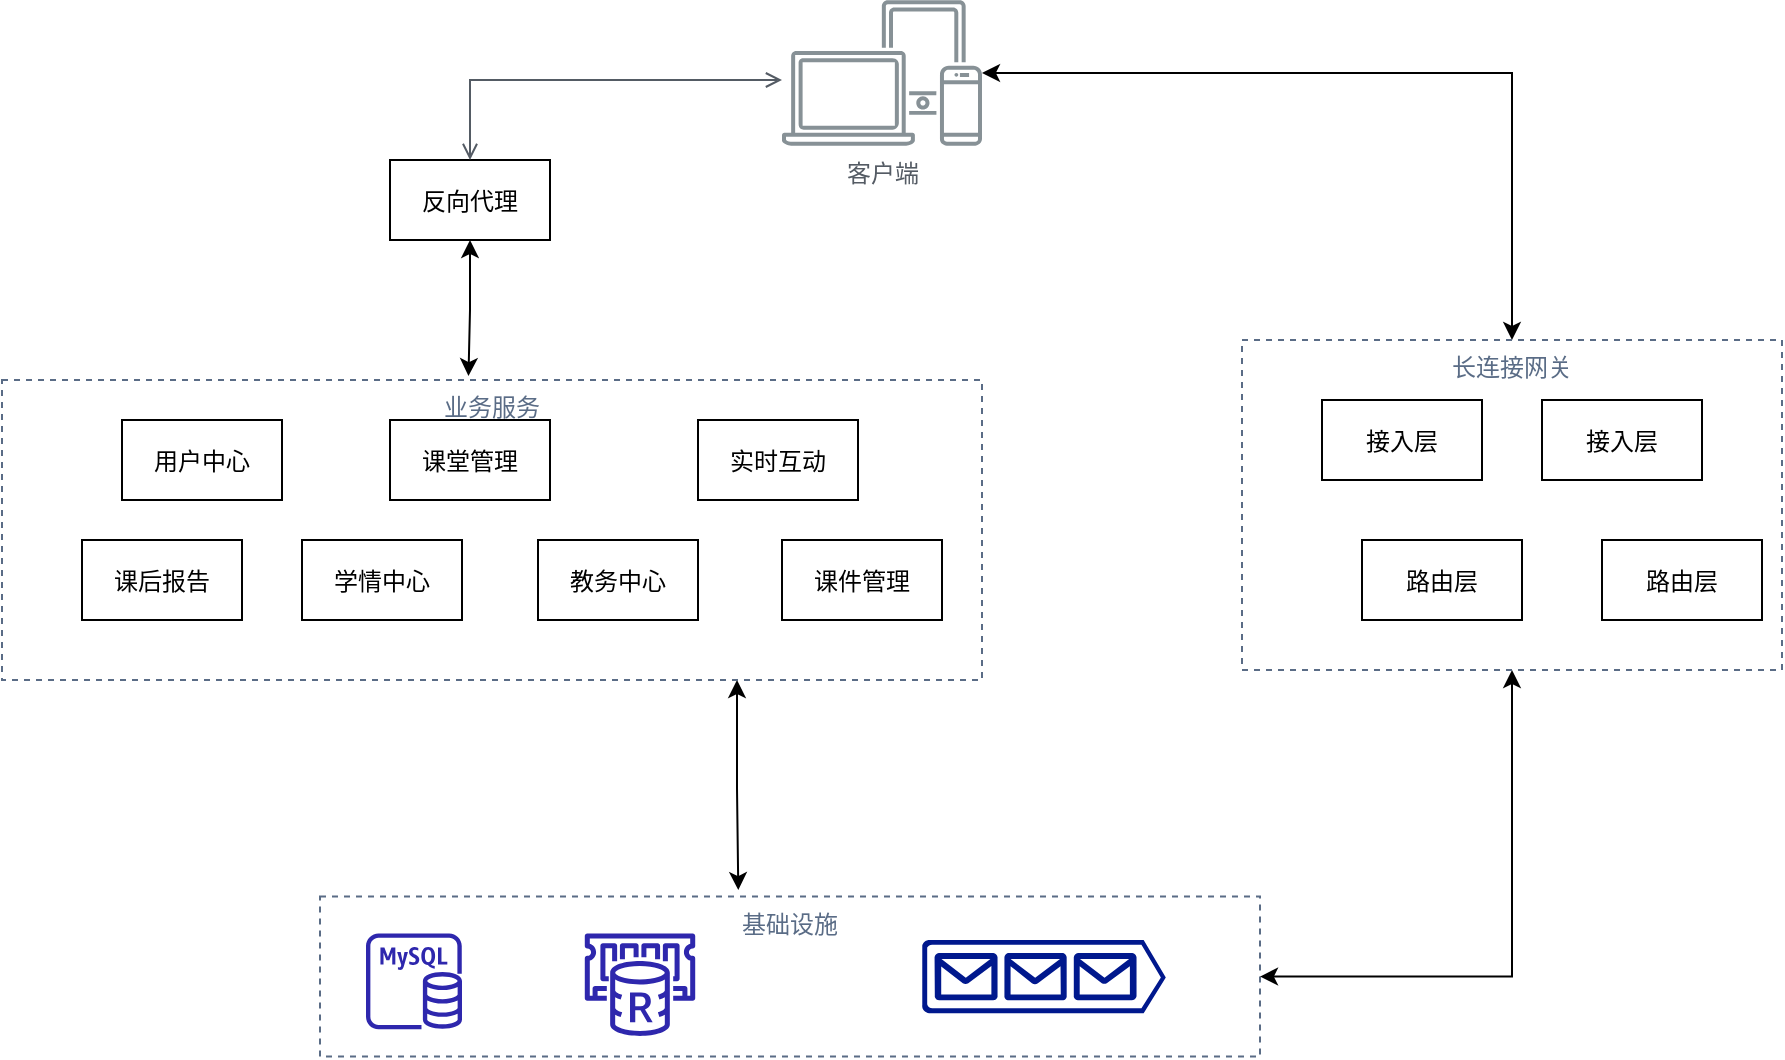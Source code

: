 <mxfile version="18.0.0" type="github">
  <diagram id="w8XUFbw6AmKxc6QEO5la" name="第 1 页">
    <mxGraphModel dx="1186" dy="654" grid="1" gridSize="10" guides="1" tooltips="1" connect="1" arrows="1" fold="1" page="1" pageScale="1" pageWidth="1169" pageHeight="1654" math="0" shadow="0">
      <root>
        <mxCell id="0" />
        <mxCell id="1" parent="0" />
        <mxCell id="q1T7lFz7wMMR8ukXREab-12" value="基础设施" style="fillColor=none;strokeColor=#5A6C86;dashed=1;verticalAlign=top;fontStyle=0;fontColor=#5A6C86;" parent="1" vertex="1">
          <mxGeometry x="219" y="698.29" width="470" height="80" as="geometry" />
        </mxCell>
        <mxCell id="2sKJ7eSaIctacaCuegvd-8" style="edgeStyle=orthogonalEdgeStyle;rounded=0;orthogonalLoop=1;jettySize=auto;html=1;exitX=0.75;exitY=1;exitDx=0;exitDy=0;entryX=0.445;entryY=-0.041;entryDx=0;entryDy=0;entryPerimeter=0;startArrow=classic;startFill=1;" edge="1" parent="1" source="q1T7lFz7wMMR8ukXREab-11" target="q1T7lFz7wMMR8ukXREab-12">
          <mxGeometry relative="1" as="geometry" />
        </mxCell>
        <mxCell id="q1T7lFz7wMMR8ukXREab-11" value="业务服务" style="fillColor=none;strokeColor=#5A6C86;dashed=1;verticalAlign=top;fontStyle=0;fontColor=#5A6C86;" parent="1" vertex="1">
          <mxGeometry x="60" y="440" width="490" height="150" as="geometry" />
        </mxCell>
        <mxCell id="q1T7lFz7wMMR8ukXREab-1" value="" style="sketch=0;outlineConnect=0;fontColor=#232F3E;gradientColor=none;fillColor=#2E27AD;strokeColor=none;dashed=0;verticalLabelPosition=bottom;verticalAlign=top;align=center;html=1;fontSize=12;fontStyle=0;aspect=fixed;pointerEvents=1;shape=mxgraph.aws4.rds_mysql_instance;" parent="1" vertex="1">
          <mxGeometry x="242" y="716.69" width="48" height="48" as="geometry" />
        </mxCell>
        <mxCell id="q1T7lFz7wMMR8ukXREab-2" value="" style="sketch=0;outlineConnect=0;fontColor=#232F3E;gradientColor=none;fillColor=#2E27AD;strokeColor=none;dashed=0;verticalLabelPosition=bottom;verticalAlign=top;align=center;html=1;fontSize=12;fontStyle=0;aspect=fixed;pointerEvents=1;shape=mxgraph.aws4.elasticache_for_redis;" parent="1" vertex="1">
          <mxGeometry x="350" y="716.69" width="58" height="51.31" as="geometry" />
        </mxCell>
        <mxCell id="q1T7lFz7wMMR8ukXREab-4" value="课堂管理" style="fontStyle=0;" parent="1" vertex="1">
          <mxGeometry x="254" y="460" width="80" height="40" as="geometry" />
        </mxCell>
        <mxCell id="q1T7lFz7wMMR8ukXREab-5" value="学情中心" style="fontStyle=0;" parent="1" vertex="1">
          <mxGeometry x="210" y="520" width="80" height="40" as="geometry" />
        </mxCell>
        <mxCell id="q1T7lFz7wMMR8ukXREab-7" value="课后报告" style="fontStyle=0;" parent="1" vertex="1">
          <mxGeometry x="100" y="520" width="80" height="40" as="geometry" />
        </mxCell>
        <mxCell id="q1T7lFz7wMMR8ukXREab-8" value="实时互动" style="fontStyle=0;" parent="1" vertex="1">
          <mxGeometry x="408" y="460" width="80" height="40" as="geometry" />
        </mxCell>
        <mxCell id="q1T7lFz7wMMR8ukXREab-9" value="教务中心" style="fontStyle=0;" parent="1" vertex="1">
          <mxGeometry x="328" y="520" width="80" height="40" as="geometry" />
        </mxCell>
        <mxCell id="q1T7lFz7wMMR8ukXREab-10" value="课件管理" style="fontStyle=0;" parent="1" vertex="1">
          <mxGeometry x="450" y="520" width="80" height="40" as="geometry" />
        </mxCell>
        <mxCell id="2sKJ7eSaIctacaCuegvd-18" style="edgeStyle=orthogonalEdgeStyle;rounded=0;orthogonalLoop=1;jettySize=auto;html=1;entryX=0.5;entryY=0;entryDx=0;entryDy=0;startArrow=classic;startFill=1;" edge="1" parent="1" source="q1T7lFz7wMMR8ukXREab-14" target="2sKJ7eSaIctacaCuegvd-17">
          <mxGeometry relative="1" as="geometry" />
        </mxCell>
        <mxCell id="q1T7lFz7wMMR8ukXREab-14" value="客户端" style="sketch=0;outlineConnect=0;gradientColor=none;fontColor=#545B64;strokeColor=none;fillColor=#879196;dashed=0;verticalLabelPosition=bottom;verticalAlign=top;align=center;html=1;fontSize=12;fontStyle=0;aspect=fixed;shape=mxgraph.aws4.illustration_devices;pointerEvents=1" parent="1" vertex="1">
          <mxGeometry x="450" y="250" width="100" height="73" as="geometry" />
        </mxCell>
        <mxCell id="q1T7lFz7wMMR8ukXREab-18" value="" style="sketch=0;aspect=fixed;pointerEvents=1;shadow=0;dashed=0;html=1;strokeColor=none;labelPosition=center;verticalLabelPosition=bottom;verticalAlign=top;align=center;fillColor=#00188D;shape=mxgraph.azure.queue_generic" parent="1" vertex="1">
          <mxGeometry x="520" y="720" width="121.9" height="36.57" as="geometry" />
        </mxCell>
        <mxCell id="2sKJ7eSaIctacaCuegvd-10" style="edgeStyle=orthogonalEdgeStyle;rounded=0;orthogonalLoop=1;jettySize=auto;html=1;entryX=1;entryY=0.5;entryDx=0;entryDy=0;startArrow=classic;startFill=1;exitX=0.5;exitY=1;exitDx=0;exitDy=0;" edge="1" parent="1" source="2sKJ7eSaIctacaCuegvd-17" target="q1T7lFz7wMMR8ukXREab-12">
          <mxGeometry relative="1" as="geometry">
            <mxPoint x="830" y="590" as="sourcePoint" />
          </mxGeometry>
        </mxCell>
        <mxCell id="2sKJ7eSaIctacaCuegvd-7" style="rounded=0;orthogonalLoop=1;jettySize=auto;html=1;entryX=0.476;entryY=-0.013;entryDx=0;entryDy=0;entryPerimeter=0;edgeStyle=orthogonalEdgeStyle;startArrow=classic;startFill=1;" edge="1" parent="1" source="2sKJ7eSaIctacaCuegvd-2" target="q1T7lFz7wMMR8ukXREab-11">
          <mxGeometry relative="1" as="geometry" />
        </mxCell>
        <mxCell id="2sKJ7eSaIctacaCuegvd-2" value="反向代理" style="fontStyle=0;" vertex="1" parent="1">
          <mxGeometry x="254" y="330" width="80" height="40" as="geometry" />
        </mxCell>
        <mxCell id="2sKJ7eSaIctacaCuegvd-3" value="" style="edgeStyle=orthogonalEdgeStyle;html=1;endArrow=open;elbow=vertical;startArrow=open;startFill=0;endFill=0;strokeColor=#545B64;rounded=0;exitX=0.5;exitY=0;exitDx=0;exitDy=0;" edge="1" parent="1" source="2sKJ7eSaIctacaCuegvd-2" target="q1T7lFz7wMMR8ukXREab-14">
          <mxGeometry width="100" relative="1" as="geometry">
            <mxPoint x="242" y="300" as="sourcePoint" />
            <mxPoint x="362" y="290" as="targetPoint" />
            <Array as="points">
              <mxPoint x="294" y="290" />
            </Array>
          </mxGeometry>
        </mxCell>
        <mxCell id="q1T7lFz7wMMR8ukXREab-3" value="用户中心" style="fontStyle=0;" parent="1" vertex="1">
          <mxGeometry x="120" y="460" width="80" height="40" as="geometry" />
        </mxCell>
        <mxCell id="2sKJ7eSaIctacaCuegvd-11" value="接入层" style="fontStyle=0;" vertex="1" parent="1">
          <mxGeometry x="720" y="450" width="80" height="40" as="geometry" />
        </mxCell>
        <mxCell id="2sKJ7eSaIctacaCuegvd-12" value="接入层" style="fontStyle=0;" vertex="1" parent="1">
          <mxGeometry x="830" y="450" width="80" height="40" as="geometry" />
        </mxCell>
        <mxCell id="2sKJ7eSaIctacaCuegvd-13" value="路由层" style="fontStyle=0;" vertex="1" parent="1">
          <mxGeometry x="740" y="520" width="80" height="40" as="geometry" />
        </mxCell>
        <mxCell id="2sKJ7eSaIctacaCuegvd-16" value="路由层" style="fontStyle=0;" vertex="1" parent="1">
          <mxGeometry x="860" y="520" width="80" height="40" as="geometry" />
        </mxCell>
        <mxCell id="2sKJ7eSaIctacaCuegvd-17" value="长连接网关" style="fillColor=none;strokeColor=#5A6C86;dashed=1;verticalAlign=top;fontStyle=0;fontColor=#5A6C86;" vertex="1" parent="1">
          <mxGeometry x="680" y="420" width="270" height="165" as="geometry" />
        </mxCell>
      </root>
    </mxGraphModel>
  </diagram>
</mxfile>
